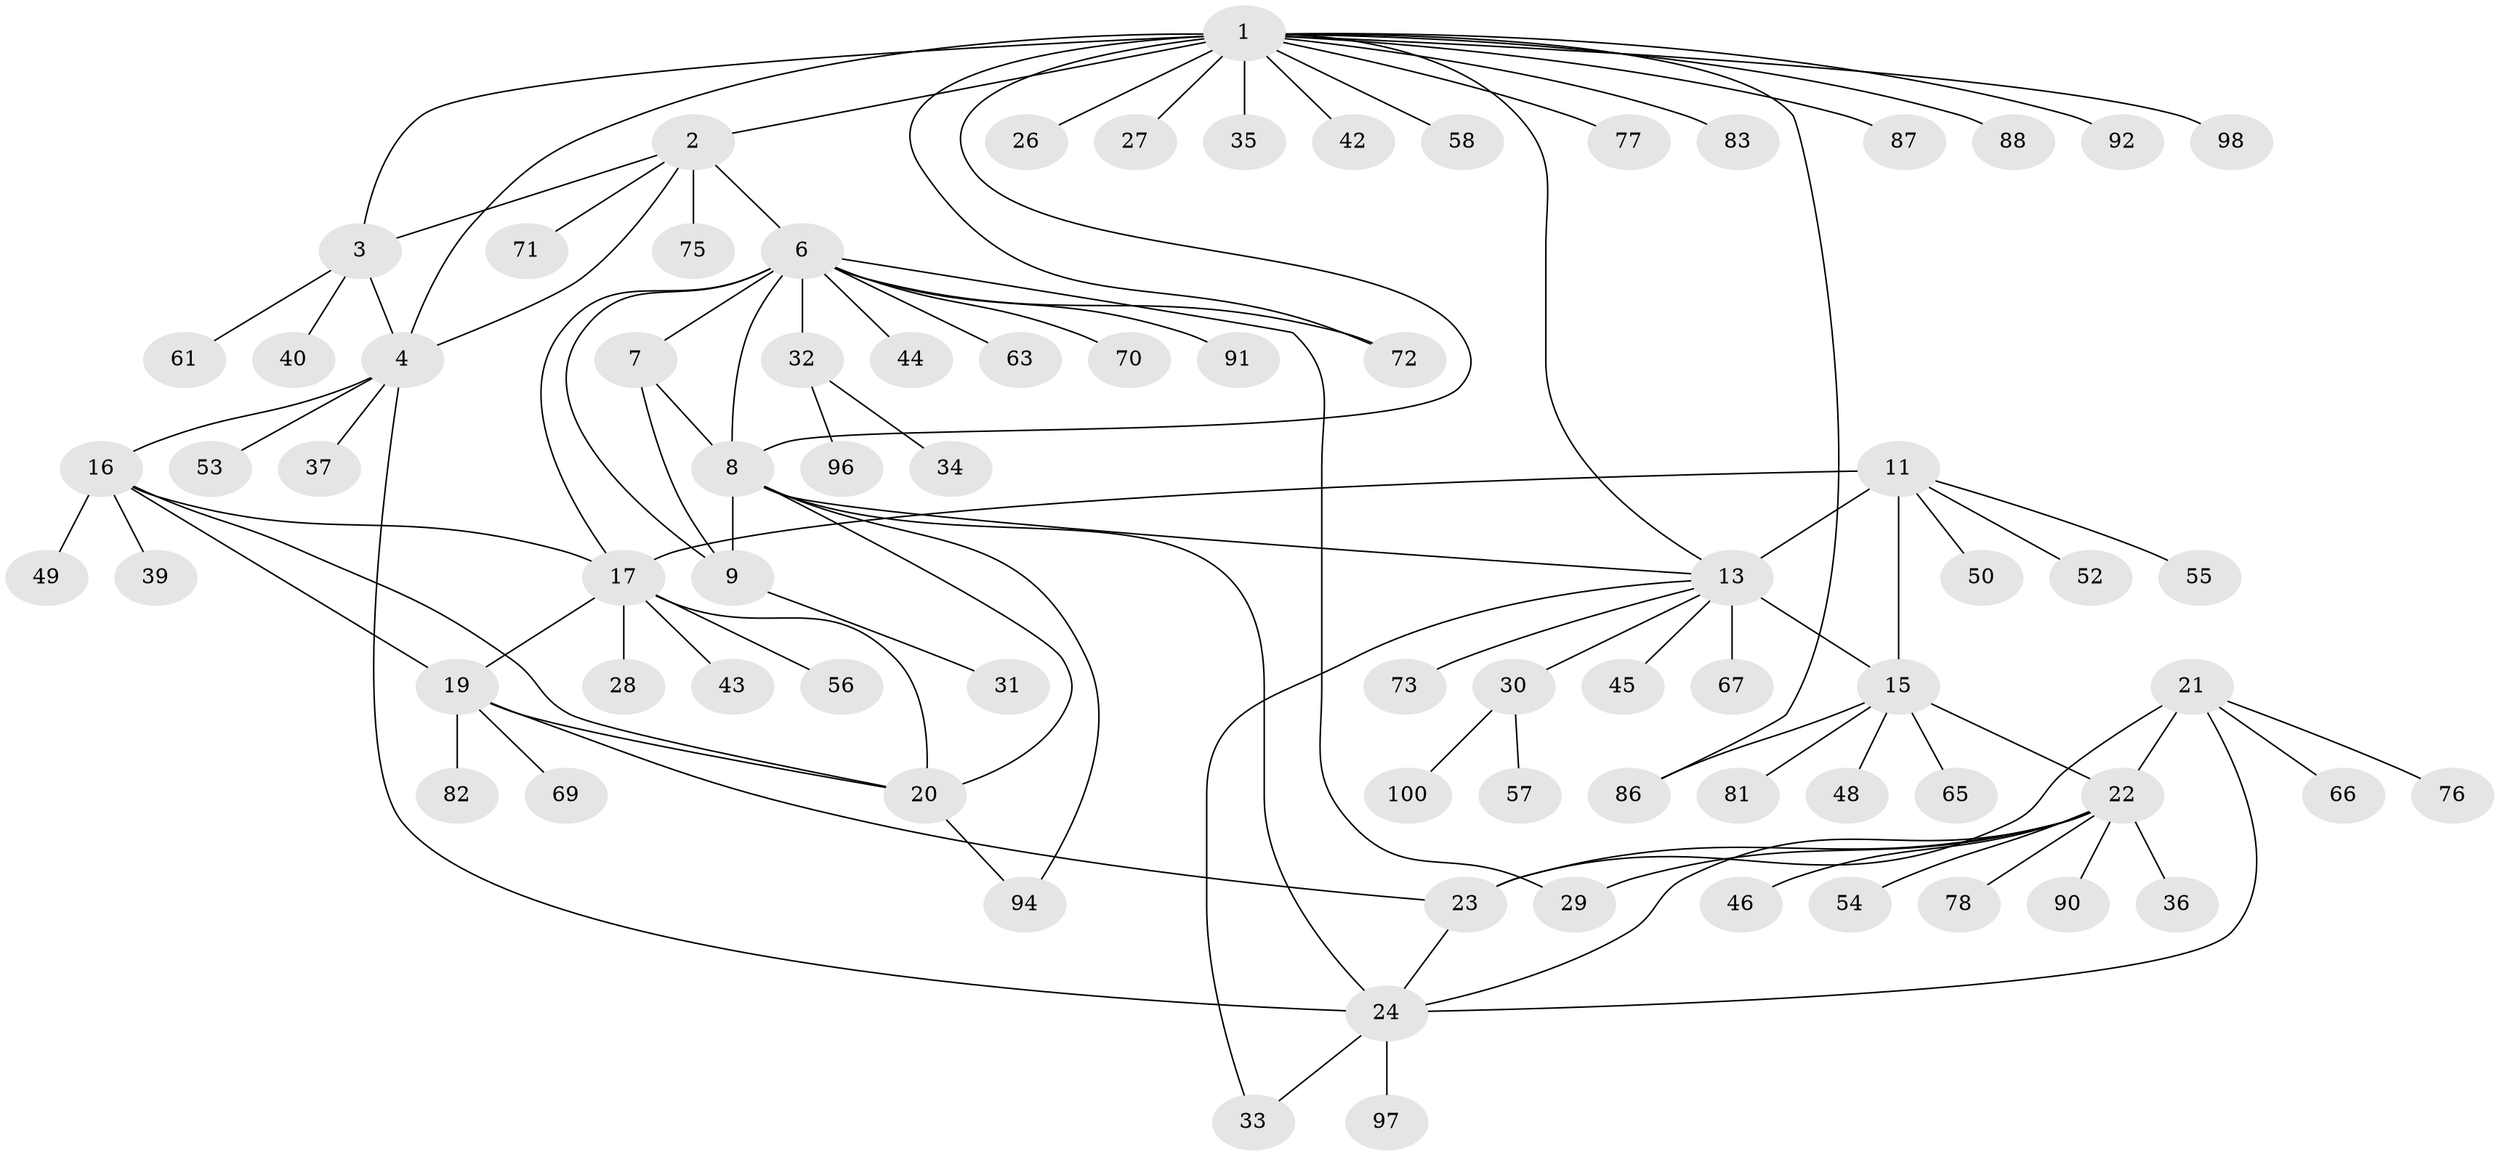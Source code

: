 // original degree distribution, {9: 0.04854368932038835, 8: 0.04854368932038835, 6: 0.04854368932038835, 14: 0.009708737864077669, 5: 0.02912621359223301, 7: 0.02912621359223301, 10: 0.009708737864077669, 11: 0.009708737864077669, 4: 0.02912621359223301, 1: 0.5728155339805825, 2: 0.1553398058252427, 3: 0.009708737864077669}
// Generated by graph-tools (version 1.1) at 2025/11/02/27/25 16:11:30]
// undirected, 76 vertices, 101 edges
graph export_dot {
graph [start="1"]
  node [color=gray90,style=filled];
  1 [super="+5"];
  2 [super="+84"];
  3;
  4 [super="+47"];
  6 [super="+10"];
  7 [super="+62"];
  8 [super="+59"];
  9 [super="+51"];
  11 [super="+12"];
  13 [super="+14"];
  15 [super="+79"];
  16 [super="+68"];
  17 [super="+18"];
  19 [super="+80"];
  20 [super="+101"];
  21;
  22 [super="+89"];
  23 [super="+25"];
  24 [super="+103"];
  26;
  27;
  28 [super="+41"];
  29 [super="+74"];
  30 [super="+60"];
  31;
  32 [super="+64"];
  33 [super="+38"];
  34;
  35;
  36 [super="+99"];
  37;
  39;
  40;
  42;
  43;
  44;
  45 [super="+93"];
  46;
  48;
  49;
  50;
  52;
  53;
  54;
  55;
  56;
  57;
  58;
  61;
  63;
  65;
  66;
  67;
  69;
  70;
  71;
  72;
  73;
  75;
  76 [super="+85"];
  77;
  78;
  81;
  82;
  83;
  86;
  87;
  88;
  90;
  91 [super="+95"];
  92;
  94;
  96;
  97;
  98;
  100 [super="+102"];
  1 -- 2 [weight=2];
  1 -- 3 [weight=2];
  1 -- 4 [weight=2];
  1 -- 26;
  1 -- 27;
  1 -- 83;
  1 -- 87;
  1 -- 88;
  1 -- 98;
  1 -- 35;
  1 -- 72;
  1 -- 42;
  1 -- 77;
  1 -- 86;
  1 -- 58;
  1 -- 92;
  1 -- 13;
  1 -- 8;
  2 -- 3;
  2 -- 4;
  2 -- 71;
  2 -- 75;
  2 -- 6;
  3 -- 4;
  3 -- 40;
  3 -- 61;
  4 -- 16;
  4 -- 24 [weight=2];
  4 -- 37;
  4 -- 53;
  6 -- 7 [weight=2];
  6 -- 8 [weight=2];
  6 -- 9 [weight=2];
  6 -- 17;
  6 -- 29;
  6 -- 44;
  6 -- 63;
  6 -- 72;
  6 -- 32;
  6 -- 70;
  6 -- 91;
  7 -- 8;
  7 -- 9;
  8 -- 9;
  8 -- 24;
  8 -- 94;
  8 -- 20;
  8 -- 13;
  9 -- 31;
  11 -- 13 [weight=4];
  11 -- 15 [weight=2];
  11 -- 50;
  11 -- 52;
  11 -- 55;
  11 -- 17;
  13 -- 15 [weight=2];
  13 -- 45;
  13 -- 67;
  13 -- 73;
  13 -- 30;
  13 -- 33;
  15 -- 22;
  15 -- 48;
  15 -- 65;
  15 -- 81;
  15 -- 86;
  16 -- 17 [weight=2];
  16 -- 19;
  16 -- 20;
  16 -- 39;
  16 -- 49;
  17 -- 19 [weight=2];
  17 -- 20 [weight=2];
  17 -- 28;
  17 -- 56;
  17 -- 43;
  19 -- 20;
  19 -- 23;
  19 -- 69;
  19 -- 82;
  20 -- 94;
  21 -- 22;
  21 -- 23 [weight=2];
  21 -- 24;
  21 -- 66;
  21 -- 76;
  22 -- 23 [weight=2];
  22 -- 24;
  22 -- 29;
  22 -- 36;
  22 -- 46;
  22 -- 54;
  22 -- 78;
  22 -- 90;
  23 -- 24 [weight=2];
  24 -- 33;
  24 -- 97;
  30 -- 57;
  30 -- 100;
  32 -- 34;
  32 -- 96;
}

